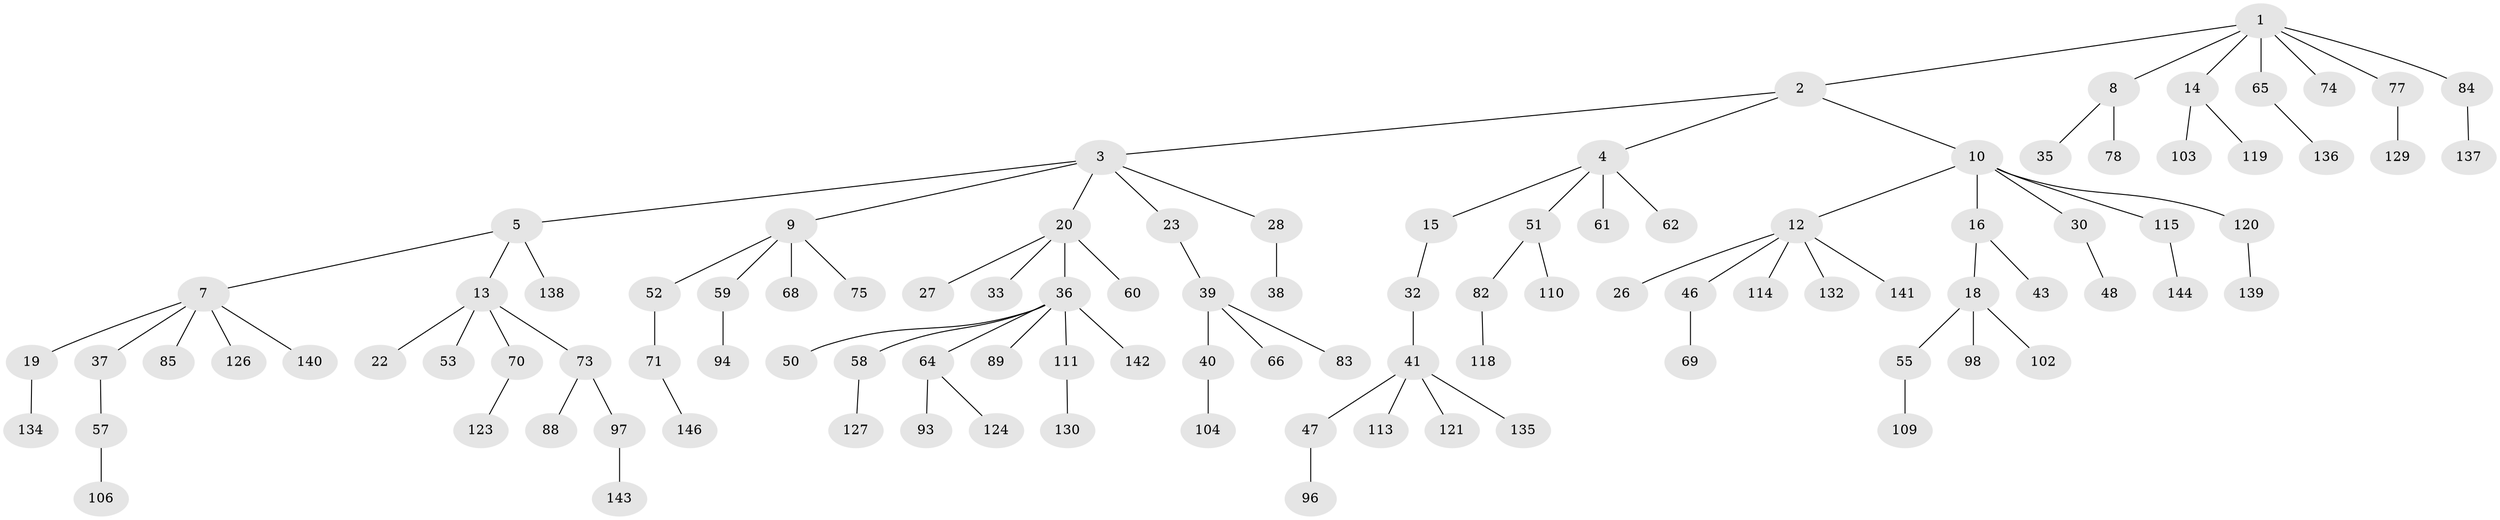 // original degree distribution, {6: 0.0136986301369863, 4: 0.0547945205479452, 5: 0.04794520547945205, 3: 0.15753424657534246, 2: 0.2465753424657534, 1: 0.4794520547945205}
// Generated by graph-tools (version 1.1) at 2025/11/02/27/25 16:11:27]
// undirected, 103 vertices, 102 edges
graph export_dot {
graph [start="1"]
  node [color=gray90,style=filled];
  1 [super="+17"];
  2;
  3 [super="+6"];
  4 [super="+49"];
  5 [super="+112"];
  7 [super="+31"];
  8 [super="+44"];
  9 [super="+125"];
  10 [super="+11"];
  12 [super="+54"];
  13 [super="+63"];
  14 [super="+99"];
  15 [super="+25"];
  16;
  18 [super="+29"];
  19 [super="+21"];
  20 [super="+24"];
  22 [super="+92"];
  23;
  26;
  27;
  28 [super="+34"];
  30 [super="+117"];
  32;
  33 [super="+133"];
  35;
  36 [super="+42"];
  37;
  38 [super="+81"];
  39;
  40 [super="+45"];
  41 [super="+56"];
  43 [super="+80"];
  46 [super="+131"];
  47 [super="+95"];
  48;
  50;
  51;
  52;
  53;
  55 [super="+72"];
  57 [super="+101"];
  58 [super="+79"];
  59 [super="+145"];
  60;
  61;
  62;
  64 [super="+67"];
  65 [super="+91"];
  66;
  68;
  69 [super="+90"];
  70 [super="+122"];
  71 [super="+108"];
  73 [super="+76"];
  74;
  75;
  77 [super="+86"];
  78;
  82 [super="+100"];
  83 [super="+107"];
  84 [super="+87"];
  85;
  88;
  89;
  93;
  94;
  96 [super="+105"];
  97;
  98;
  102;
  103;
  104;
  106;
  109;
  110;
  111;
  113;
  114;
  115 [super="+116"];
  118;
  119;
  120;
  121;
  123 [super="+128"];
  124;
  126;
  127;
  129;
  130;
  132;
  134;
  135;
  136;
  137;
  138;
  139;
  140;
  141;
  142;
  143;
  144;
  146;
  1 -- 2;
  1 -- 8;
  1 -- 14;
  1 -- 74;
  1 -- 84;
  1 -- 65;
  1 -- 77;
  2 -- 3;
  2 -- 4;
  2 -- 10;
  3 -- 5;
  3 -- 20;
  3 -- 23;
  3 -- 9;
  3 -- 28;
  4 -- 15;
  4 -- 51;
  4 -- 61;
  4 -- 62;
  5 -- 7;
  5 -- 13;
  5 -- 138;
  7 -- 19;
  7 -- 85;
  7 -- 126;
  7 -- 140;
  7 -- 37;
  8 -- 35;
  8 -- 78;
  9 -- 52;
  9 -- 59;
  9 -- 68;
  9 -- 75;
  10 -- 115;
  10 -- 16;
  10 -- 120;
  10 -- 12;
  10 -- 30;
  12 -- 26;
  12 -- 46;
  12 -- 132;
  12 -- 114;
  12 -- 141;
  13 -- 22;
  13 -- 53;
  13 -- 70;
  13 -- 73;
  14 -- 119;
  14 -- 103;
  15 -- 32;
  16 -- 18;
  16 -- 43;
  18 -- 102;
  18 -- 98;
  18 -- 55;
  19 -- 134;
  20 -- 60;
  20 -- 33;
  20 -- 27;
  20 -- 36;
  23 -- 39;
  28 -- 38;
  30 -- 48;
  32 -- 41;
  36 -- 64;
  36 -- 111;
  36 -- 50;
  36 -- 89;
  36 -- 58;
  36 -- 142;
  37 -- 57;
  39 -- 40;
  39 -- 66;
  39 -- 83;
  40 -- 104;
  41 -- 47;
  41 -- 121;
  41 -- 113;
  41 -- 135;
  46 -- 69;
  47 -- 96;
  51 -- 82;
  51 -- 110;
  52 -- 71;
  55 -- 109;
  57 -- 106;
  58 -- 127;
  59 -- 94;
  64 -- 93;
  64 -- 124;
  65 -- 136;
  70 -- 123;
  71 -- 146;
  73 -- 97;
  73 -- 88;
  77 -- 129;
  82 -- 118;
  84 -- 137;
  97 -- 143;
  111 -- 130;
  115 -- 144;
  120 -- 139;
}
